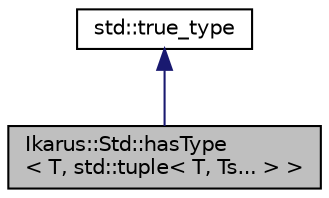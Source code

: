 digraph "Ikarus::Std::hasType&lt; T, std::tuple&lt; T, Ts... &gt; &gt;"
{
 // LATEX_PDF_SIZE
  edge [fontname="Helvetica",fontsize="10",labelfontname="Helvetica",labelfontsize="10"];
  node [fontname="Helvetica",fontsize="10",shape=record];
  Node1 [label="Ikarus::Std::hasType\l\< T, std::tuple\< T, Ts... \> \>",height=0.2,width=0.4,color="black", fillcolor="grey75", style="filled", fontcolor="black",tooltip=" "];
  Node2 -> Node1 [dir="back",color="midnightblue",fontsize="10",style="solid"];
  Node2 [label="std::true_type",height=0.2,width=0.4,color="black", fillcolor="white", style="filled",tooltip=" "];
}
